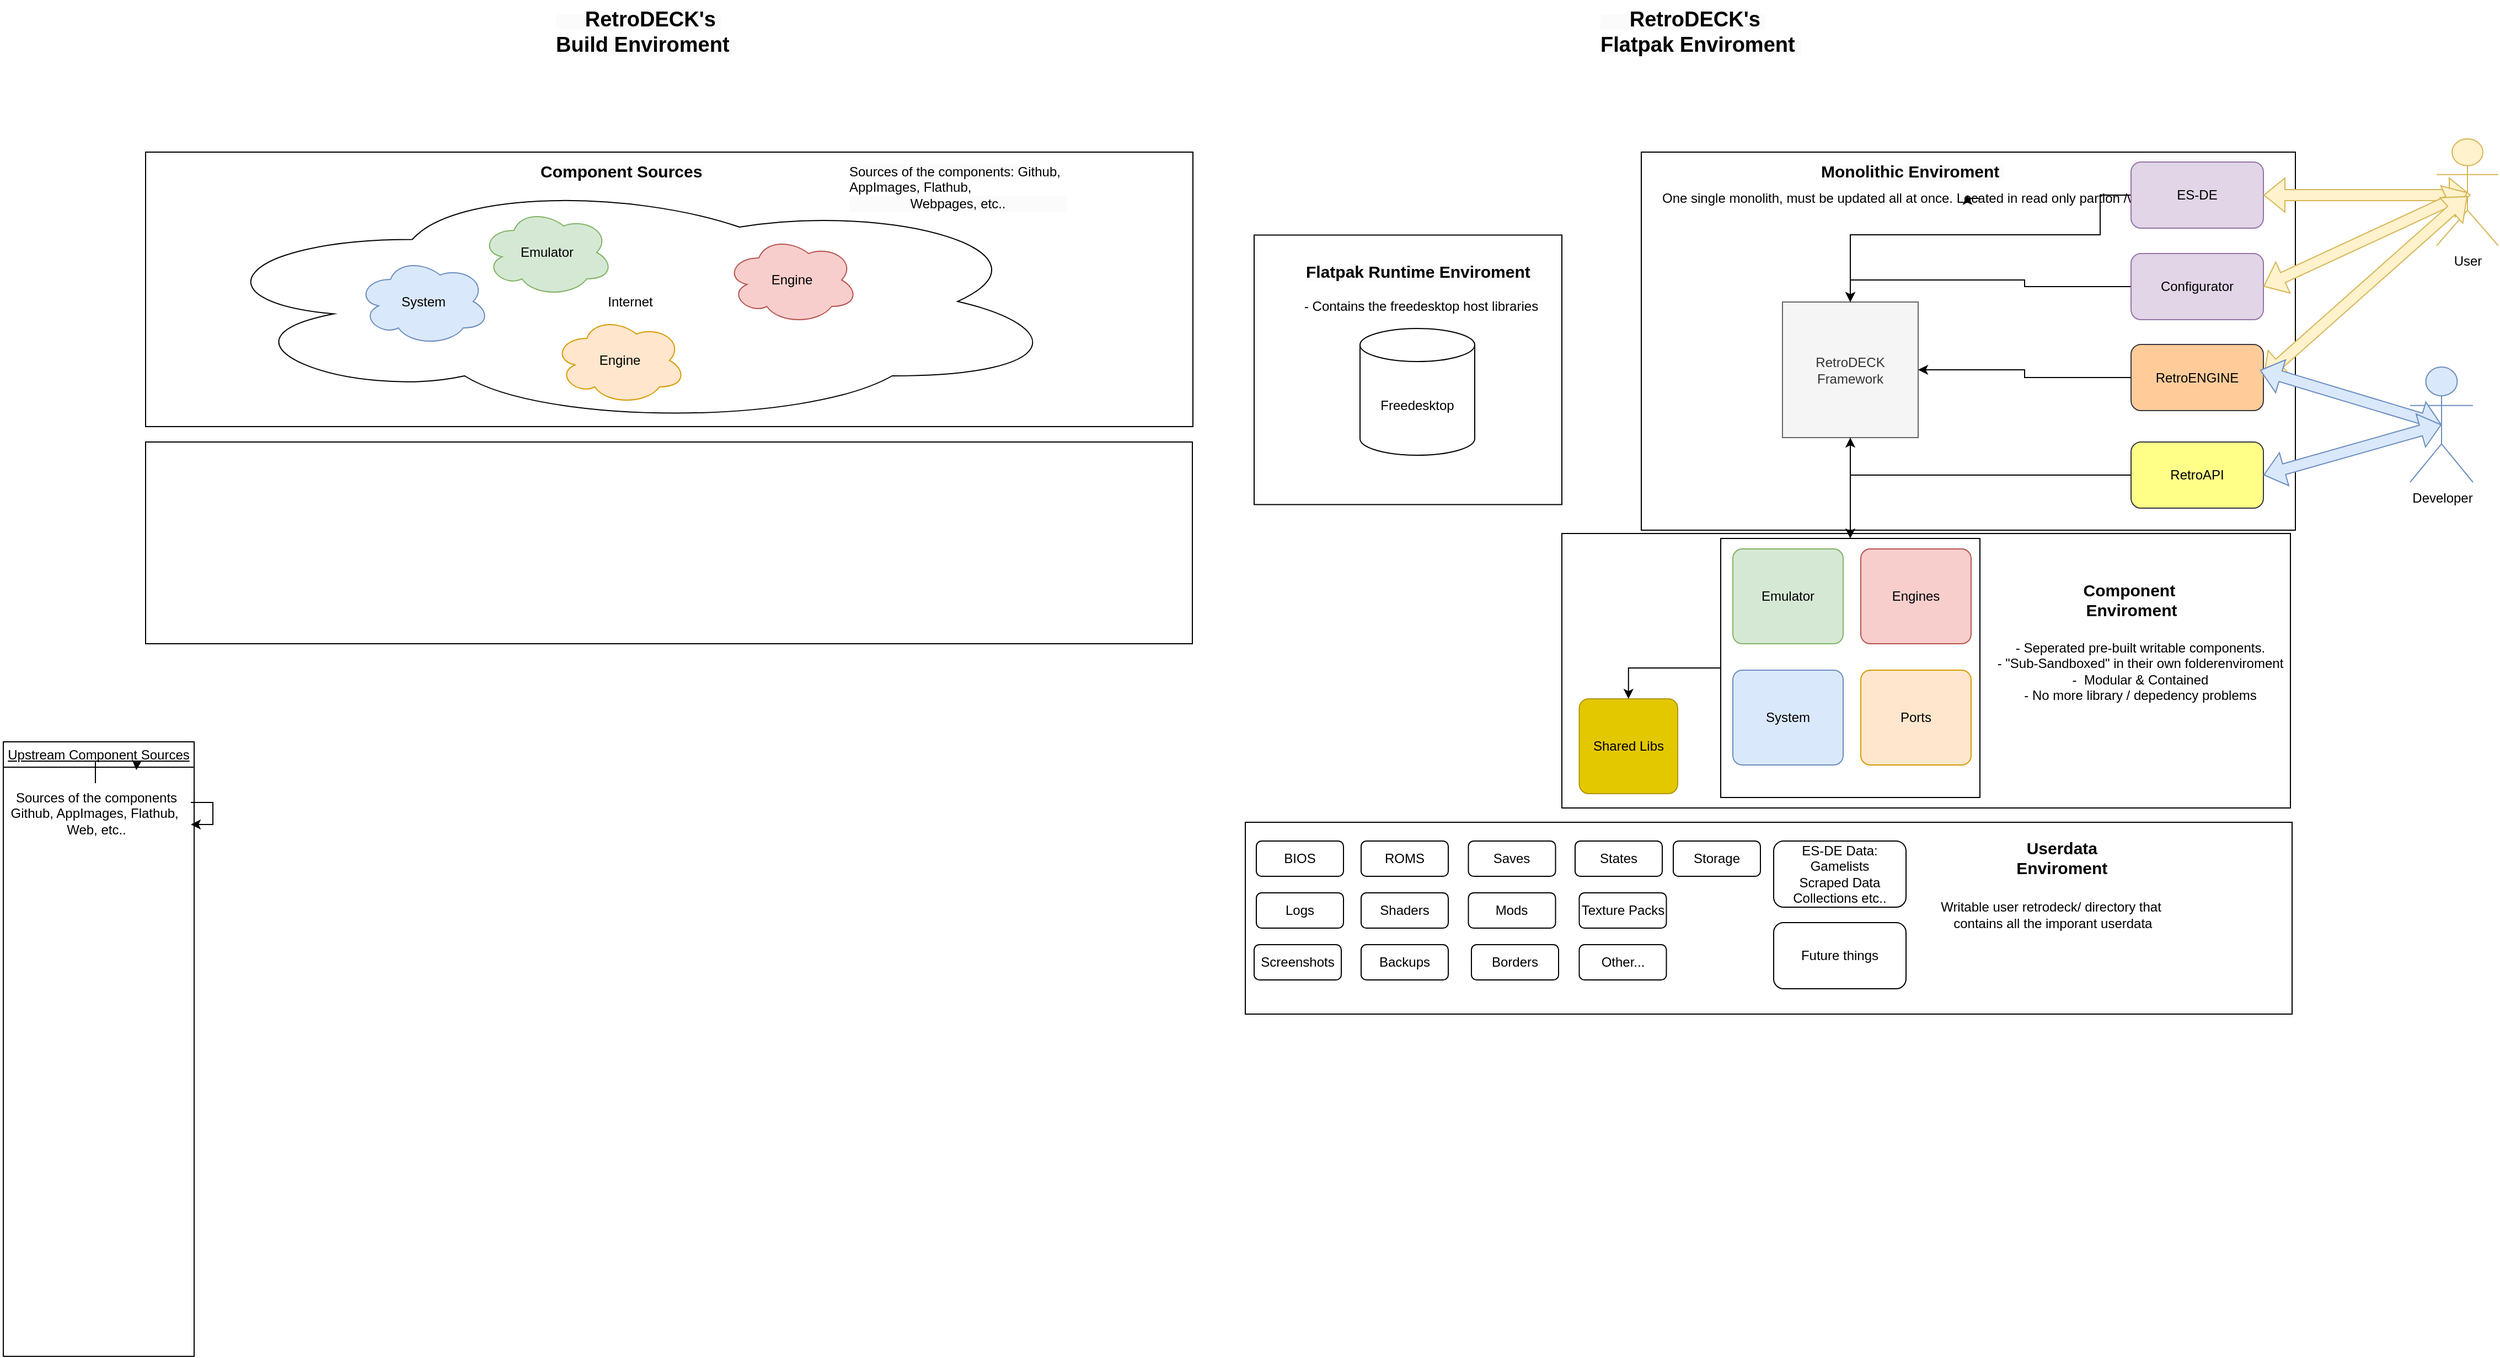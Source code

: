 <mxfile version="26.1.1">
  <diagram id="C5RBs43oDa-KdzZeNtuy" name="Page-1">
    <mxGraphModel dx="2514" dy="982" grid="0" gridSize="10" guides="1" tooltips="1" connect="1" arrows="1" fold="1" page="1" pageScale="1" pageWidth="827" pageHeight="1169" math="0" shadow="0">
      <root>
        <mxCell id="WIyWlLk6GJQsqaUBKTNV-0" />
        <mxCell id="WIyWlLk6GJQsqaUBKTNV-1" parent="WIyWlLk6GJQsqaUBKTNV-0" />
        <mxCell id="OuoUqL45pFMJoiZTeWef-0" value="" style="rounded=0;whiteSpace=wrap;html=1;" parent="WIyWlLk6GJQsqaUBKTNV-1" vertex="1">
          <mxGeometry x="823" y="254" width="593" height="343" as="geometry" />
        </mxCell>
        <mxCell id="OuoUqL45pFMJoiZTeWef-11" value="One single monolith, must be updated all at once. Located in read only partion /var/lib/flatpak/app/" style="text;html=1;align=center;verticalAlign=middle;resizable=0;points=[];autosize=1;strokeColor=none;fillColor=none;" parent="WIyWlLk6GJQsqaUBKTNV-1" vertex="1">
          <mxGeometry x="832" y="283" width="537" height="26" as="geometry" />
        </mxCell>
        <mxCell id="OuoUqL45pFMJoiZTeWef-20" value="" style="rounded=0;whiteSpace=wrap;html=1;" parent="WIyWlLk6GJQsqaUBKTNV-1" vertex="1">
          <mxGeometry x="464" y="862" width="949" height="174" as="geometry" />
        </mxCell>
        <mxCell id="OuoUqL45pFMJoiZTeWef-32" value="&lt;span style=&quot;color: rgba(0, 0, 0, 0); font-family: monospace; font-size: 0px; text-align: start; text-wrap-mode: nowrap;&quot;&gt;%3CmxGraphModel%3E%3Croot%3E%3CmxCell%20id%3D%220%22%2F%3E%3CmxCell%20id%3D%221%22%20parent%3D%220%22%2F%3E%3CmxCell%20id%3D%222%22%20value%3D%22The%20user%2C%20you!%22%20style%3D%22shape%3DumlActor%3BverticalLabelPosition%3Dbottom%3BverticalAlign%3Dtop%3Bhtml%3D1%3BoutlineConnect%3D0%3B%22%20vertex%3D%221%22%20parent%3D%221%22%3E%3CmxGeometry%20x%3D%221028%22%20y%3D%22425%22%20width%3D%2262%22%20height%3D%22115%22%20as%3D%22geometry%22%2F%3E%3C%2FmxCell%3E%3C%2Froot%3E%3C%2FmxGraphModel%3E&lt;/span&gt;&lt;span style=&quot;color: rgba(0, 0, 0, 0); font-family: monospace; font-size: 0px; text-align: start; text-wrap-mode: nowrap;&quot;&gt;%3CmxGraphModel%3E%3Croot%3E%3CmxCell%20id%3D%220%22%2F%3E%3CmxCell%20id%3D%221%22%20parent%3D%220%22%2F%3E%3CmxCell%20id%3D%222%22%20value%3D%22The%20user%2C%20you!%22%20style%3D%22shape%3DumlActor%3BverticalLabelPosition%3Dbottom%3BverticalAlign%3Dtop%3Bhtml%3D1%3BoutlineConnect%3D0%3B%22%20vertex%3D%221%22%20parent%3D%221%22%3E%3CmxGeometry%20x%3D%221028%22%20y%3D%22425%22%20width%3D%2262%22%20height%3D%22115%22%20as%3D%22geometry%22%2F%3E%3C%2FmxCell%3E%3C%2Froot%3E%3C%2FmxGraphModel%3E&lt;/span&gt;" style="rounded=0;whiteSpace=wrap;html=1;" parent="WIyWlLk6GJQsqaUBKTNV-1" vertex="1">
          <mxGeometry x="751" y="600" width="660.5" height="249" as="geometry" />
        </mxCell>
        <mxCell id="OuoUqL45pFMJoiZTeWef-33" value="&lt;b&gt;&lt;font style=&quot;font-size: 15px;&quot;&gt;Component&amp;nbsp;&lt;/font&gt;&lt;/b&gt;&lt;div&gt;&lt;b&gt;&lt;font style=&quot;font-size: 15px;&quot;&gt;&lt;span style=&quot;background-color: transparent; color: light-dark(rgb(0, 0, 0), rgb(255, 255, 255));&quot;&gt;Enviroment&lt;/span&gt;&lt;/font&gt;&lt;/b&gt;&lt;/div&gt;" style="text;html=1;align=center;verticalAlign=middle;resizable=0;points=[];autosize=1;strokeColor=none;fillColor=#FFFFFF;" parent="WIyWlLk6GJQsqaUBKTNV-1" vertex="1">
          <mxGeometry x="1214" y="636" width="106" height="48" as="geometry" />
        </mxCell>
        <mxCell id="qwhE0w0FxsXlQZNN2_wr-10" style="edgeStyle=orthogonalEdgeStyle;rounded=0;orthogonalLoop=1;jettySize=auto;html=1;exitX=0;exitY=0.5;exitDx=0;exitDy=0;entryX=0.5;entryY=0;entryDx=0;entryDy=0;" edge="1" parent="WIyWlLk6GJQsqaUBKTNV-1" source="qwhE0w0FxsXlQZNN2_wr-2" target="R8GE2cncRJ5NsJc9hilz-14">
          <mxGeometry relative="1" as="geometry" />
        </mxCell>
        <mxCell id="qwhE0w0FxsXlQZNN2_wr-2" value="" style="whiteSpace=wrap;html=1;aspect=fixed;" vertex="1" parent="WIyWlLk6GJQsqaUBKTNV-1">
          <mxGeometry x="895" y="604.5" width="235" height="235" as="geometry" />
        </mxCell>
        <mxCell id="OuoUqL45pFMJoiZTeWef-26" value="System" style="rounded=1;arcSize=10;whiteSpace=wrap;html=1;align=center;fillColor=#dae8fc;strokeColor=#6c8ebf;" parent="WIyWlLk6GJQsqaUBKTNV-1" vertex="1">
          <mxGeometry x="906" y="724" width="100" height="86" as="geometry" />
        </mxCell>
        <mxCell id="OuoUqL45pFMJoiZTeWef-28" value="Emulator" style="rounded=1;arcSize=10;whiteSpace=wrap;html=1;align=center;fillColor=#d5e8d4;strokeColor=#82b366;" parent="WIyWlLk6GJQsqaUBKTNV-1" vertex="1">
          <mxGeometry x="906" y="614" width="100" height="86" as="geometry" />
        </mxCell>
        <mxCell id="OuoUqL45pFMJoiZTeWef-27" value="Engines" style="rounded=1;arcSize=10;whiteSpace=wrap;html=1;align=center;fillColor=#f8cecc;strokeColor=#b85450;" parent="WIyWlLk6GJQsqaUBKTNV-1" vertex="1">
          <mxGeometry x="1022" y="614" width="100" height="86" as="geometry" />
        </mxCell>
        <mxCell id="74874o3dXP4FYjgvOYhN-67" value="&lt;b style=&quot;forced-color-adjust: none; color: rgb(0, 0, 0); font-family: Helvetica; font-size: 12px; font-style: normal; font-variant-ligatures: normal; font-variant-caps: normal; letter-spacing: normal; orphans: 2; text-align: center; text-indent: 0px; text-transform: none; widows: 2; word-spacing: 0px; -webkit-text-stroke-width: 0px; white-space: nowrap; background-color: rgb(251, 251, 251); text-decoration-thickness: initial; text-decoration-style: initial; text-decoration-color: initial;&quot;&gt;&lt;font style=&quot;forced-color-adjust: none; font-size: 15px;&quot;&gt;&lt;br style=&quot;forced-color-adjust: none;&quot;&gt;Monolithic&amp;nbsp;&lt;span style=&quot;forced-color-adjust: none; background-color: transparent; color: light-dark(rgb(0, 0, 0), rgb(255, 255, 255));&quot;&gt;Enviroment&amp;nbsp;&lt;/span&gt;&lt;/font&gt;&lt;/b&gt;" style="text;whiteSpace=wrap;html=1;" parent="WIyWlLk6GJQsqaUBKTNV-1" vertex="1">
          <mxGeometry x="983.75" y="238" width="195" height="58" as="geometry" />
        </mxCell>
        <mxCell id="74874o3dXP4FYjgvOYhN-69" value="&lt;b&gt;&lt;font style=&quot;font-size: 15px;&quot;&gt;Userdata&amp;nbsp;&lt;/font&gt;&lt;/b&gt;&lt;div&gt;&lt;b&gt;&lt;font style=&quot;font-size: 15px;&quot;&gt;&lt;span style=&quot;background-color: transparent; color: light-dark(rgb(0, 0, 0), rgb(255, 255, 255));&quot;&gt;Enviroment&amp;nbsp;&lt;/span&gt;&lt;/font&gt;&lt;/b&gt;&lt;/div&gt;" style="text;html=1;align=center;verticalAlign=middle;resizable=0;points=[];autosize=1;strokeColor=none;fillColor=none;" parent="WIyWlLk6GJQsqaUBKTNV-1" vertex="1">
          <mxGeometry x="1153" y="870" width="105" height="48" as="geometry" />
        </mxCell>
        <mxCell id="74874o3dXP4FYjgvOYhN-70" value="&lt;b style=&quot;forced-color-adjust: none; color: rgb(0, 0, 0); font-family: Helvetica; font-style: normal; font-variant-ligatures: normal; font-variant-caps: normal; letter-spacing: normal; orphans: 2; text-align: center; text-indent: 0px; text-transform: none; widows: 2; word-spacing: 0px; -webkit-text-stroke-width: 0px; white-space: nowrap; background-color: rgb(251, 251, 251); text-decoration-thickness: initial; text-decoration-style: initial; text-decoration-color: initial;&quot;&gt;&lt;font style=&quot;forced-color-adjust: none; font-size: 19px;&quot;&gt;&amp;nbsp; &amp;nbsp; &amp;nbsp;RetroDECK&#39;s&amp;nbsp;&lt;/font&gt;&lt;/b&gt;&lt;div&gt;&lt;b style=&quot;forced-color-adjust: none; color: rgb(0, 0, 0); font-family: Helvetica; font-style: normal; font-variant-ligatures: normal; font-variant-caps: normal; letter-spacing: normal; orphans: 2; text-align: center; text-indent: 0px; text-transform: none; widows: 2; word-spacing: 0px; -webkit-text-stroke-width: 0px; white-space: nowrap; background-color: rgb(251, 251, 251); text-decoration-thickness: initial; text-decoration-style: initial; text-decoration-color: initial;&quot;&gt;&lt;font style=&quot;forced-color-adjust: none; font-size: 19px;&quot;&gt;Flatpak&amp;nbsp;&lt;span style=&quot;forced-color-adjust: none; background-color: transparent; color: light-dark(rgb(0, 0, 0), rgb(255, 255, 255));&quot;&gt;Enviroment&amp;nbsp;&lt;/span&gt;&lt;/font&gt;&lt;/b&gt;&lt;/div&gt;" style="text;whiteSpace=wrap;html=1;" parent="WIyWlLk6GJQsqaUBKTNV-1" vertex="1">
          <mxGeometry x="783.5" y="116" width="216" height="58" as="geometry" />
        </mxCell>
        <mxCell id="qwhE0w0FxsXlQZNN2_wr-4" style="edgeStyle=orthogonalEdgeStyle;rounded=0;orthogonalLoop=1;jettySize=auto;html=1;" edge="1" parent="WIyWlLk6GJQsqaUBKTNV-1" source="74874o3dXP4FYjgvOYhN-71" target="qwhE0w0FxsXlQZNN2_wr-2">
          <mxGeometry relative="1" as="geometry" />
        </mxCell>
        <mxCell id="74874o3dXP4FYjgvOYhN-71" value="RetroDECK&lt;div&gt;Framework&lt;/div&gt;" style="whiteSpace=wrap;html=1;aspect=fixed;fillColor=#f5f5f5;fontColor=#333333;strokeColor=#666666;" parent="WIyWlLk6GJQsqaUBKTNV-1" vertex="1">
          <mxGeometry x="951" y="390" width="123" height="123" as="geometry" />
        </mxCell>
        <mxCell id="74874o3dXP4FYjgvOYhN-85" value="User" style="shape=umlActor;verticalLabelPosition=bottom;verticalAlign=top;html=1;outlineConnect=0;fillColor=#fff2cc;strokeColor=#d6b656;" parent="WIyWlLk6GJQsqaUBKTNV-1" vertex="1">
          <mxGeometry x="1544" y="242" width="56" height="97" as="geometry" />
        </mxCell>
        <mxCell id="74874o3dXP4FYjgvOYhN-87" value="- Seperated pre-built writable&amp;nbsp;&lt;span style=&quot;background-color: transparent; color: light-dark(rgb(0, 0, 0), rgb(255, 255, 255));&quot;&gt;components.&lt;/span&gt;&lt;div&gt;- &quot;Sub-Sandboxed&quot; in their own folderenviroment&lt;/div&gt;&lt;div&gt;-&amp;nbsp;&amp;nbsp;&lt;span style=&quot;background-color: transparent; color: light-dark(rgb(0, 0, 0), rgb(255, 255, 255));&quot;&gt;Modular &amp;amp;&amp;nbsp;&lt;/span&gt;&lt;span style=&quot;background-color: transparent; color: light-dark(rgb(0, 0, 0), rgb(255, 255, 255));&quot;&gt;Contained&lt;/span&gt;&lt;/div&gt;&lt;div&gt;- No more library / depedency problems&lt;/div&gt;" style="text;html=1;align=center;verticalAlign=middle;resizable=0;points=[];autosize=1;strokeColor=none;fillColor=none;" parent="WIyWlLk6GJQsqaUBKTNV-1" vertex="1">
          <mxGeometry x="1136" y="689.5" width="277" height="70" as="geometry" />
        </mxCell>
        <mxCell id="LUuH9SyjZkvYcnt7Q3XS-6" value="ES-DE Data:&lt;div&gt;Gamelists&lt;/div&gt;&lt;div&gt;Scraped Data&lt;/div&gt;&lt;div&gt;Collections etc..&lt;/div&gt;" style="rounded=1;whiteSpace=wrap;html=1;" parent="WIyWlLk6GJQsqaUBKTNV-1" vertex="1">
          <mxGeometry x="943" y="879" width="120" height="60" as="geometry" />
        </mxCell>
        <mxCell id="LUuH9SyjZkvYcnt7Q3XS-7" value="BIOS" style="rounded=1;whiteSpace=wrap;html=1;" parent="WIyWlLk6GJQsqaUBKTNV-1" vertex="1">
          <mxGeometry x="474" y="879" width="79" height="32" as="geometry" />
        </mxCell>
        <mxCell id="LUuH9SyjZkvYcnt7Q3XS-8" value="ROMS" style="rounded=1;whiteSpace=wrap;html=1;" parent="WIyWlLk6GJQsqaUBKTNV-1" vertex="1">
          <mxGeometry x="569" y="879" width="79" height="32" as="geometry" />
        </mxCell>
        <mxCell id="LUuH9SyjZkvYcnt7Q3XS-9" value="Saves" style="rounded=1;whiteSpace=wrap;html=1;" parent="WIyWlLk6GJQsqaUBKTNV-1" vertex="1">
          <mxGeometry x="666.25" y="879" width="79" height="32" as="geometry" />
        </mxCell>
        <mxCell id="LUuH9SyjZkvYcnt7Q3XS-10" value="States" style="rounded=1;whiteSpace=wrap;html=1;" parent="WIyWlLk6GJQsqaUBKTNV-1" vertex="1">
          <mxGeometry x="763" y="879" width="79" height="32" as="geometry" />
        </mxCell>
        <mxCell id="LUuH9SyjZkvYcnt7Q3XS-14" value="Logs" style="rounded=1;whiteSpace=wrap;html=1;" parent="WIyWlLk6GJQsqaUBKTNV-1" vertex="1">
          <mxGeometry x="474" y="926" width="79" height="32" as="geometry" />
        </mxCell>
        <mxCell id="LUuH9SyjZkvYcnt7Q3XS-15" value="Shaders" style="rounded=1;whiteSpace=wrap;html=1;" parent="WIyWlLk6GJQsqaUBKTNV-1" vertex="1">
          <mxGeometry x="569" y="926" width="79" height="32" as="geometry" />
        </mxCell>
        <mxCell id="LUuH9SyjZkvYcnt7Q3XS-16" value="Mods" style="rounded=1;whiteSpace=wrap;html=1;" parent="WIyWlLk6GJQsqaUBKTNV-1" vertex="1">
          <mxGeometry x="666.25" y="926" width="79" height="32" as="geometry" />
        </mxCell>
        <mxCell id="LUuH9SyjZkvYcnt7Q3XS-17" value="Texture Packs" style="rounded=1;whiteSpace=wrap;html=1;" parent="WIyWlLk6GJQsqaUBKTNV-1" vertex="1">
          <mxGeometry x="766.75" y="926" width="79" height="32" as="geometry" />
        </mxCell>
        <mxCell id="LUuH9SyjZkvYcnt7Q3XS-18" value="Screenshots" style="rounded=1;whiteSpace=wrap;html=1;" parent="WIyWlLk6GJQsqaUBKTNV-1" vertex="1">
          <mxGeometry x="472" y="973" width="79" height="32" as="geometry" />
        </mxCell>
        <mxCell id="LUuH9SyjZkvYcnt7Q3XS-19" value="Backups" style="rounded=1;whiteSpace=wrap;html=1;" parent="WIyWlLk6GJQsqaUBKTNV-1" vertex="1">
          <mxGeometry x="569" y="973" width="79" height="32" as="geometry" />
        </mxCell>
        <mxCell id="LUuH9SyjZkvYcnt7Q3XS-22" value="Future things" style="rounded=1;whiteSpace=wrap;html=1;" parent="WIyWlLk6GJQsqaUBKTNV-1" vertex="1">
          <mxGeometry x="943" y="953" width="120" height="60" as="geometry" />
        </mxCell>
        <mxCell id="LUuH9SyjZkvYcnt7Q3XS-23" value="Writable user retrodeck/ directory that&lt;div&gt;&amp;nbsp;contains all the imporant userdata&lt;/div&gt;" style="text;html=1;align=center;verticalAlign=middle;resizable=0;points=[];autosize=1;strokeColor=none;fillColor=none;" parent="WIyWlLk6GJQsqaUBKTNV-1" vertex="1">
          <mxGeometry x="1085" y="925" width="218" height="41" as="geometry" />
        </mxCell>
        <mxCell id="LUuH9SyjZkvYcnt7Q3XS-27" value="Borders" style="rounded=1;whiteSpace=wrap;html=1;" parent="WIyWlLk6GJQsqaUBKTNV-1" vertex="1">
          <mxGeometry x="669" y="973" width="79" height="32" as="geometry" />
        </mxCell>
        <mxCell id="LUuH9SyjZkvYcnt7Q3XS-28" value="Other..." style="rounded=1;whiteSpace=wrap;html=1;" parent="WIyWlLk6GJQsqaUBKTNV-1" vertex="1">
          <mxGeometry x="766.75" y="973" width="79" height="32" as="geometry" />
        </mxCell>
        <mxCell id="LUuH9SyjZkvYcnt7Q3XS-30" value="Developer" style="shape=umlActor;verticalLabelPosition=bottom;verticalAlign=top;html=1;outlineConnect=0;fillColor=#dae8fc;strokeColor=#6c8ebf;" parent="WIyWlLk6GJQsqaUBKTNV-1" vertex="1">
          <mxGeometry x="1520" y="449" width="57" height="104.5" as="geometry" />
        </mxCell>
        <mxCell id="LUuH9SyjZkvYcnt7Q3XS-54" style="edgeStyle=orthogonalEdgeStyle;rounded=0;orthogonalLoop=1;jettySize=auto;html=1;entryX=1;entryY=0.5;entryDx=0;entryDy=0;" parent="WIyWlLk6GJQsqaUBKTNV-1" source="LUuH9SyjZkvYcnt7Q3XS-32" target="74874o3dXP4FYjgvOYhN-71" edge="1">
          <mxGeometry relative="1" as="geometry" />
        </mxCell>
        <mxCell id="LUuH9SyjZkvYcnt7Q3XS-32" value="RetroENGINE" style="rounded=1;whiteSpace=wrap;html=1;fillColor=#ffcc99;strokeColor=#36393d;" parent="WIyWlLk6GJQsqaUBKTNV-1" vertex="1">
          <mxGeometry x="1267" y="428.5" width="120" height="60" as="geometry" />
        </mxCell>
        <mxCell id="LUuH9SyjZkvYcnt7Q3XS-53" style="edgeStyle=orthogonalEdgeStyle;rounded=0;orthogonalLoop=1;jettySize=auto;html=1;" parent="WIyWlLk6GJQsqaUBKTNV-1" source="LUuH9SyjZkvYcnt7Q3XS-33" target="74874o3dXP4FYjgvOYhN-71" edge="1">
          <mxGeometry relative="1" as="geometry" />
        </mxCell>
        <mxCell id="LUuH9SyjZkvYcnt7Q3XS-33" value="RetroAPI" style="rounded=1;whiteSpace=wrap;html=1;fillColor=#ffff88;strokeColor=#36393d;" parent="WIyWlLk6GJQsqaUBKTNV-1" vertex="1">
          <mxGeometry x="1267" y="517" width="120" height="60" as="geometry" />
        </mxCell>
        <mxCell id="LUuH9SyjZkvYcnt7Q3XS-51" style="edgeStyle=orthogonalEdgeStyle;rounded=0;orthogonalLoop=1;jettySize=auto;html=1;entryX=0.5;entryY=0;entryDx=0;entryDy=0;" parent="WIyWlLk6GJQsqaUBKTNV-1" source="LUuH9SyjZkvYcnt7Q3XS-34" target="74874o3dXP4FYjgvOYhN-71" edge="1">
          <mxGeometry relative="1" as="geometry" />
        </mxCell>
        <mxCell id="LUuH9SyjZkvYcnt7Q3XS-34" value="Configurator" style="rounded=1;whiteSpace=wrap;html=1;fillColor=#e1d5e7;strokeColor=#9673a6;" parent="WIyWlLk6GJQsqaUBKTNV-1" vertex="1">
          <mxGeometry x="1267" y="346" width="120" height="60" as="geometry" />
        </mxCell>
        <mxCell id="LUuH9SyjZkvYcnt7Q3XS-44" value="&lt;u style=&quot;font-weight: 400;&quot;&gt;Upstream Component Sources&lt;/u&gt;" style="swimlane;whiteSpace=wrap;html=1;" parent="WIyWlLk6GJQsqaUBKTNV-1" vertex="1">
          <mxGeometry x="-662" y="789" width="173" height="557.5" as="geometry" />
        </mxCell>
        <mxCell id="R8GE2cncRJ5NsJc9hilz-13" style="edgeStyle=orthogonalEdgeStyle;rounded=0;orthogonalLoop=1;jettySize=auto;html=1;" parent="LUuH9SyjZkvYcnt7Q3XS-44" source="LUuH9SyjZkvYcnt7Q3XS-46" edge="1">
          <mxGeometry relative="1" as="geometry">
            <mxPoint x="120.613" y="25.678" as="targetPoint" />
          </mxGeometry>
        </mxCell>
        <mxCell id="LUuH9SyjZkvYcnt7Q3XS-46" value="Sources of the components&lt;div&gt;Github, AppImages, Flathub,&amp;nbsp;&lt;/div&gt;&lt;div&gt;Web, etc..&lt;/div&gt;" style="text;html=1;align=center;verticalAlign=middle;resizable=0;points=[];autosize=1;strokeColor=none;fillColor=none;" parent="LUuH9SyjZkvYcnt7Q3XS-44" vertex="1">
          <mxGeometry x="-3" y="37.5" width="173" height="55" as="geometry" />
        </mxCell>
        <mxCell id="qwhE0w0FxsXlQZNN2_wr-0" style="edgeStyle=orthogonalEdgeStyle;rounded=0;orthogonalLoop=1;jettySize=auto;html=1;" edge="1" parent="LUuH9SyjZkvYcnt7Q3XS-44" source="LUuH9SyjZkvYcnt7Q3XS-46" target="LUuH9SyjZkvYcnt7Q3XS-46">
          <mxGeometry relative="1" as="geometry" />
        </mxCell>
        <mxCell id="LUuH9SyjZkvYcnt7Q3XS-58" style="edgeStyle=orthogonalEdgeStyle;rounded=0;orthogonalLoop=1;jettySize=auto;html=1;entryX=0.5;entryY=0;entryDx=0;entryDy=0;" parent="WIyWlLk6GJQsqaUBKTNV-1" source="LUuH9SyjZkvYcnt7Q3XS-55" target="74874o3dXP4FYjgvOYhN-71" edge="1">
          <mxGeometry relative="1" as="geometry">
            <Array as="points">
              <mxPoint x="1239" y="293" />
              <mxPoint x="1239" y="329" />
              <mxPoint x="1013" y="329" />
            </Array>
          </mxGeometry>
        </mxCell>
        <mxCell id="LUuH9SyjZkvYcnt7Q3XS-55" value="ES-DE" style="rounded=1;whiteSpace=wrap;html=1;fillColor=#e1d5e7;strokeColor=#9673a6;" parent="WIyWlLk6GJQsqaUBKTNV-1" vertex="1">
          <mxGeometry x="1267" y="263" width="120" height="60" as="geometry" />
        </mxCell>
        <mxCell id="9KGrp9hyJzYmlNU4B-Fl-2" value="" style="shape=flexArrow;endArrow=classic;startArrow=classic;html=1;rounded=0;exitX=1;exitY=0.5;exitDx=0;exitDy=0;fillColor=#fff2cc;strokeColor=#d6b656;" parent="WIyWlLk6GJQsqaUBKTNV-1" source="LUuH9SyjZkvYcnt7Q3XS-55" edge="1">
          <mxGeometry width="100" height="100" relative="1" as="geometry">
            <mxPoint x="1395" y="326" as="sourcePoint" />
            <mxPoint x="1575" y="293" as="targetPoint" />
          </mxGeometry>
        </mxCell>
        <mxCell id="9KGrp9hyJzYmlNU4B-Fl-4" value="" style="shape=flexArrow;endArrow=classic;startArrow=classic;html=1;rounded=0;exitX=1;exitY=0.5;exitDx=0;exitDy=0;entryX=0.5;entryY=0.5;entryDx=0;entryDy=0;entryPerimeter=0;fillColor=#fff2cc;strokeColor=#d6b656;" parent="WIyWlLk6GJQsqaUBKTNV-1" source="LUuH9SyjZkvYcnt7Q3XS-34" target="74874o3dXP4FYjgvOYhN-85" edge="1">
          <mxGeometry width="100" height="100" relative="1" as="geometry">
            <mxPoint x="1447" y="406" as="sourcePoint" />
            <mxPoint x="1547" y="306" as="targetPoint" />
          </mxGeometry>
        </mxCell>
        <mxCell id="9KGrp9hyJzYmlNU4B-Fl-5" value="" style="shape=flexArrow;endArrow=classic;startArrow=classic;html=1;rounded=0;exitX=1;exitY=0.5;exitDx=0;exitDy=0;fillColor=#fff2cc;strokeColor=#d6b656;" parent="WIyWlLk6GJQsqaUBKTNV-1" source="LUuH9SyjZkvYcnt7Q3XS-32" edge="1">
          <mxGeometry width="100" height="100" relative="1" as="geometry">
            <mxPoint x="1416" y="443" as="sourcePoint" />
            <mxPoint x="1572" y="294" as="targetPoint" />
          </mxGeometry>
        </mxCell>
        <mxCell id="9KGrp9hyJzYmlNU4B-Fl-6" value="" style="shape=flexArrow;endArrow=classic;startArrow=classic;html=1;rounded=0;exitX=0.974;exitY=0.387;exitDx=0;exitDy=0;exitPerimeter=0;entryX=0.5;entryY=0.5;entryDx=0;entryDy=0;entryPerimeter=0;fillColor=#dae8fc;strokeColor=#6c8ebf;" parent="WIyWlLk6GJQsqaUBKTNV-1" source="LUuH9SyjZkvYcnt7Q3XS-32" target="LUuH9SyjZkvYcnt7Q3XS-30" edge="1">
          <mxGeometry width="100" height="100" relative="1" as="geometry">
            <mxPoint x="1438" y="520" as="sourcePoint" />
            <mxPoint x="1549" y="642" as="targetPoint" />
          </mxGeometry>
        </mxCell>
        <mxCell id="9KGrp9hyJzYmlNU4B-Fl-7" value="" style="shape=flexArrow;endArrow=classic;startArrow=classic;html=1;rounded=0;exitX=1;exitY=0.5;exitDx=0;exitDy=0;entryX=0.5;entryY=0.5;entryDx=0;entryDy=0;entryPerimeter=0;fillColor=#dae8fc;strokeColor=#6c8ebf;" parent="WIyWlLk6GJQsqaUBKTNV-1" source="LUuH9SyjZkvYcnt7Q3XS-33" target="LUuH9SyjZkvYcnt7Q3XS-30" edge="1">
          <mxGeometry width="100" height="100" relative="1" as="geometry">
            <mxPoint x="1487" y="706" as="sourcePoint" />
            <mxPoint x="1587" y="606" as="targetPoint" />
          </mxGeometry>
        </mxCell>
        <mxCell id="PcwapTqyj1EnNx2tt5-G-0" value="&lt;div&gt;Ports&lt;/div&gt;" style="rounded=1;arcSize=10;whiteSpace=wrap;html=1;align=center;fillColor=#ffe6cc;strokeColor=#d79b00;" parent="WIyWlLk6GJQsqaUBKTNV-1" vertex="1">
          <mxGeometry x="1022" y="724" width="100" height="86" as="geometry" />
        </mxCell>
        <mxCell id="PcwapTqyj1EnNx2tt5-G-30" value="Storage" style="rounded=1;whiteSpace=wrap;html=1;" parent="WIyWlLk6GJQsqaUBKTNV-1" vertex="1">
          <mxGeometry x="852" y="879" width="79" height="32" as="geometry" />
        </mxCell>
        <mxCell id="R8GE2cncRJ5NsJc9hilz-3" value="&lt;b style=&quot;forced-color-adjust: none; color: rgb(0, 0, 0); font-family: Helvetica; font-style: normal; font-variant-ligatures: normal; font-variant-caps: normal; letter-spacing: normal; orphans: 2; text-align: center; text-indent: 0px; text-transform: none; widows: 2; word-spacing: 0px; -webkit-text-stroke-width: 0px; white-space: nowrap; background-color: rgb(251, 251, 251); text-decoration-thickness: initial; text-decoration-style: initial; text-decoration-color: initial;&quot;&gt;&lt;font style=&quot;forced-color-adjust: none; font-size: 19px;&quot;&gt;&amp;nbsp; &amp;nbsp; &amp;nbsp;RetroDECK&#39;s&amp;nbsp;&lt;/font&gt;&lt;/b&gt;&lt;div&gt;&lt;b style=&quot;forced-color-adjust: none; color: rgb(0, 0, 0); font-family: Helvetica; font-style: normal; font-variant-ligatures: normal; font-variant-caps: normal; letter-spacing: normal; orphans: 2; text-align: center; text-indent: 0px; text-transform: none; widows: 2; word-spacing: 0px; -webkit-text-stroke-width: 0px; white-space: nowrap; background-color: rgb(251, 251, 251); text-decoration-thickness: initial; text-decoration-style: initial; text-decoration-color: initial;&quot;&gt;&lt;font style=&quot;forced-color-adjust: none; font-size: 19px;&quot;&gt;Build&amp;nbsp;&lt;span style=&quot;forced-color-adjust: none; background-color: transparent; color: light-dark(rgb(0, 0, 0), rgb(255, 255, 255));&quot;&gt;Enviroment&amp;nbsp;&lt;/span&gt;&lt;/font&gt;&lt;/b&gt;&lt;/div&gt;" style="text;whiteSpace=wrap;html=1;" parent="WIyWlLk6GJQsqaUBKTNV-1" vertex="1">
          <mxGeometry x="-163" y="116" width="216" height="58" as="geometry" />
        </mxCell>
        <mxCell id="R8GE2cncRJ5NsJc9hilz-7" value="&lt;span style=&quot;color: rgb(0, 0, 0); font-family: Helvetica; font-size: 12px; font-style: normal; font-variant-ligatures: normal; font-variant-caps: normal; font-weight: 400; letter-spacing: normal; orphans: 2; text-align: center; text-indent: 0px; text-transform: none; widows: 2; word-spacing: 0px; -webkit-text-stroke-width: 0px; white-space: nowrap; background-color: rgb(251, 251, 251); text-decoration-thickness: initial; text-decoration-style: initial; text-decoration-color: initial; display: inline !important; float: none;&quot;&gt;Sources of the components&lt;/span&gt;&lt;div style=&quot;forced-color-adjust: none; color: rgb(0, 0, 0); font-family: Helvetica; font-size: 12px; font-style: normal; font-variant-ligatures: normal; font-variant-caps: normal; font-weight: 400; letter-spacing: normal; orphans: 2; text-align: center; text-indent: 0px; text-transform: none; widows: 2; word-spacing: 0px; -webkit-text-stroke-width: 0px; white-space: nowrap; background-color: rgb(251, 251, 251); text-decoration-thickness: initial; text-decoration-style: initial; text-decoration-color: initial;&quot;&gt;Github, AppImages, Flathub,&amp;nbsp;&lt;/div&gt;&lt;div style=&quot;forced-color-adjust: none; color: rgb(0, 0, 0); font-family: Helvetica; font-size: 12px; font-style: normal; font-variant-ligatures: normal; font-variant-caps: normal; font-weight: 400; letter-spacing: normal; orphans: 2; text-align: center; text-indent: 0px; text-transform: none; widows: 2; word-spacing: 0px; -webkit-text-stroke-width: 0px; white-space: nowrap; background-color: rgb(251, 251, 251); text-decoration-thickness: initial; text-decoration-style: initial; text-decoration-color: initial;&quot;&gt;Web, etc..&lt;/div&gt;" style="rounded=0;whiteSpace=wrap;html=1;" parent="WIyWlLk6GJQsqaUBKTNV-1" vertex="1">
          <mxGeometry x="-533" y="254" width="949.5" height="249" as="geometry" />
        </mxCell>
        <mxCell id="R8GE2cncRJ5NsJc9hilz-8" value="&lt;b style=&quot;forced-color-adjust: none; color: rgb(0, 0, 0); font-family: Helvetica; font-size: 12px; font-style: normal; font-variant-ligatures: normal; font-variant-caps: normal; letter-spacing: normal; orphans: 2; text-align: center; text-indent: 0px; text-transform: none; widows: 2; word-spacing: 0px; -webkit-text-stroke-width: 0px; white-space: nowrap; background-color: rgb(251, 251, 251); text-decoration-thickness: initial; text-decoration-style: initial; text-decoration-color: initial;&quot;&gt;&lt;font style=&quot;forced-color-adjust: none; font-size: 15px;&quot;&gt;&lt;br style=&quot;forced-color-adjust: none;&quot;&gt;Component Sources&lt;/font&gt;&lt;/b&gt;" style="text;whiteSpace=wrap;html=1;" parent="WIyWlLk6GJQsqaUBKTNV-1" vertex="1">
          <mxGeometry x="-177" y="238" width="195" height="58" as="geometry" />
        </mxCell>
        <mxCell id="R8GE2cncRJ5NsJc9hilz-9" value="Internet" style="ellipse;shape=cloud;whiteSpace=wrap;html=1;" parent="WIyWlLk6GJQsqaUBKTNV-1" vertex="1">
          <mxGeometry x="-489" y="277" width="791" height="225" as="geometry" />
        </mxCell>
        <mxCell id="R8GE2cncRJ5NsJc9hilz-21" value="" style="rounded=0;whiteSpace=wrap;html=1;" parent="WIyWlLk6GJQsqaUBKTNV-1" vertex="1">
          <mxGeometry x="-533" y="517" width="949" height="183" as="geometry" />
        </mxCell>
        <mxCell id="OuoUqL45pFMJoiZTeWef-2" value="System" style="ellipse;shape=cloud;whiteSpace=wrap;html=1;fillColor=#dae8fc;strokeColor=#6c8ebf;" parent="WIyWlLk6GJQsqaUBKTNV-1" vertex="1">
          <mxGeometry x="-341" y="349.5" width="120" height="80" as="geometry" />
        </mxCell>
        <mxCell id="OuoUqL45pFMJoiZTeWef-4" value="Emulator" style="ellipse;shape=cloud;whiteSpace=wrap;html=1;fillColor=#d5e8d4;strokeColor=#82b366;" parent="WIyWlLk6GJQsqaUBKTNV-1" vertex="1">
          <mxGeometry x="-229" y="305" width="120" height="80" as="geometry" />
        </mxCell>
        <mxCell id="OuoUqL45pFMJoiZTeWef-5" value="Engine" style="ellipse;shape=cloud;whiteSpace=wrap;html=1;fillColor=#f8cecc;strokeColor=#b85450;" parent="WIyWlLk6GJQsqaUBKTNV-1" vertex="1">
          <mxGeometry x="-7" y="330" width="120" height="80" as="geometry" />
        </mxCell>
        <mxCell id="PcwapTqyj1EnNx2tt5-G-4" value="Engine" style="ellipse;shape=cloud;whiteSpace=wrap;html=1;fillColor=#ffe6cc;strokeColor=#d79b00;" parent="WIyWlLk6GJQsqaUBKTNV-1" vertex="1">
          <mxGeometry x="-163" y="403" width="120" height="80" as="geometry" />
        </mxCell>
        <mxCell id="R8GE2cncRJ5NsJc9hilz-12" value="&lt;span style=&quot;color: rgb(0, 0, 0); font-family: Helvetica; font-size: 12px; font-style: normal; font-variant-ligatures: normal; font-variant-caps: normal; font-weight: 400; letter-spacing: normal; orphans: 2; text-align: center; text-indent: 0px; text-transform: none; widows: 2; word-spacing: 0px; -webkit-text-stroke-width: 0px; white-space: nowrap; background-color: rgb(251, 251, 251); text-decoration-thickness: initial; text-decoration-style: initial; text-decoration-color: initial; display: inline !important; float: none;&quot;&gt;Sources of the components:&amp;nbsp;&lt;/span&gt;&lt;span style=&quot;text-align: center; text-wrap-mode: nowrap;&quot;&gt;Github, AppImages, Flathub,&amp;nbsp;&lt;/span&gt;&lt;div style=&quot;forced-color-adjust: none; color: rgb(0, 0, 0); font-family: Helvetica; font-size: 12px; font-style: normal; font-variant-ligatures: normal; font-variant-caps: normal; font-weight: 400; letter-spacing: normal; orphans: 2; text-align: center; text-indent: 0px; text-transform: none; widows: 2; word-spacing: 0px; -webkit-text-stroke-width: 0px; white-space: nowrap; background-color: rgb(251, 251, 251); text-decoration-thickness: initial; text-decoration-style: initial; text-decoration-color: initial;&quot;&gt;Webpages, etc..&lt;/div&gt;" style="text;whiteSpace=wrap;html=1;" parent="WIyWlLk6GJQsqaUBKTNV-1" vertex="1">
          <mxGeometry x="103.16" y="258.0" width="198.84" height="65" as="geometry" />
        </mxCell>
        <mxCell id="R8GE2cncRJ5NsJc9hilz-14" value="&lt;div&gt;Shared Libs&lt;/div&gt;" style="rounded=1;arcSize=10;whiteSpace=wrap;html=1;align=center;fillColor=#e3c800;strokeColor=#B09500;fontColor=#000000;" parent="WIyWlLk6GJQsqaUBKTNV-1" vertex="1">
          <mxGeometry x="766.75" y="750" width="89.25" height="86" as="geometry" />
        </mxCell>
        <mxCell id="qwhE0w0FxsXlQZNN2_wr-5" value="" style="rounded=0;whiteSpace=wrap;html=1;" vertex="1" parent="WIyWlLk6GJQsqaUBKTNV-1">
          <mxGeometry x="472" y="329.25" width="279" height="244.5" as="geometry" />
        </mxCell>
        <mxCell id="qwhE0w0FxsXlQZNN2_wr-6" value="Freedesktop" style="shape=cylinder3;whiteSpace=wrap;html=1;boundedLbl=1;backgroundOutline=1;size=15;" vertex="1" parent="WIyWlLk6GJQsqaUBKTNV-1">
          <mxGeometry x="568" y="414" width="104" height="115" as="geometry" />
        </mxCell>
        <mxCell id="qwhE0w0FxsXlQZNN2_wr-7" value="&lt;b style=&quot;forced-color-adjust: none; color: rgb(0, 0, 0); font-family: Helvetica; font-size: 12px; font-style: normal; font-variant-ligatures: normal; font-variant-caps: normal; letter-spacing: normal; orphans: 2; text-indent: 0px; text-transform: none; widows: 2; word-spacing: 0px; -webkit-text-stroke-width: 0px; white-space: nowrap; text-decoration-thickness: initial; text-decoration-style: initial; text-decoration-color: initial; text-align: center; background-color: rgb(251, 251, 251);&quot;&gt;&lt;font style=&quot;forced-color-adjust: none; font-size: 15px;&quot;&gt;&lt;br style=&quot;forced-color-adjust: none;&quot;&gt;Flatpak Runtime&amp;nbsp;&lt;span style=&quot;forced-color-adjust: none; background-color: transparent; color: light-dark(rgb(0, 0, 0), rgb(255, 255, 255));&quot;&gt;Enviroment&amp;nbsp;&lt;/span&gt;&lt;/font&gt;&lt;/b&gt;" style="text;whiteSpace=wrap;html=1;" vertex="1" parent="WIyWlLk6GJQsqaUBKTNV-1">
          <mxGeometry x="516.996" y="329.255" width="194" height="58" as="geometry" />
        </mxCell>
        <mxCell id="qwhE0w0FxsXlQZNN2_wr-11" value="- Contains the freedesktop host libraries" style="text;html=1;align=center;verticalAlign=middle;resizable=0;points=[];autosize=1;strokeColor=none;fillColor=none;" vertex="1" parent="WIyWlLk6GJQsqaUBKTNV-1">
          <mxGeometry x="507.75" y="381" width="230" height="26" as="geometry" />
        </mxCell>
        <mxCell id="qwhE0w0FxsXlQZNN2_wr-12" style="edgeStyle=orthogonalEdgeStyle;rounded=0;orthogonalLoop=1;jettySize=auto;html=1;exitX=0.75;exitY=1;exitDx=0;exitDy=0;entryX=0.692;entryY=0.945;entryDx=0;entryDy=0;entryPerimeter=0;" edge="1" parent="WIyWlLk6GJQsqaUBKTNV-1" source="74874o3dXP4FYjgvOYhN-67" target="74874o3dXP4FYjgvOYhN-67">
          <mxGeometry relative="1" as="geometry" />
        </mxCell>
      </root>
    </mxGraphModel>
  </diagram>
</mxfile>
